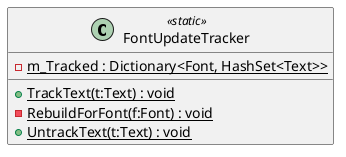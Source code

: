 @startuml
class FontUpdateTracker <<static>> {
    {static} - m_Tracked : Dictionary<Font, HashSet<Text>>
    + {static} TrackText(t:Text) : void
    - {static} RebuildForFont(f:Font) : void
    + {static} UntrackText(t:Text) : void
}
@enduml
